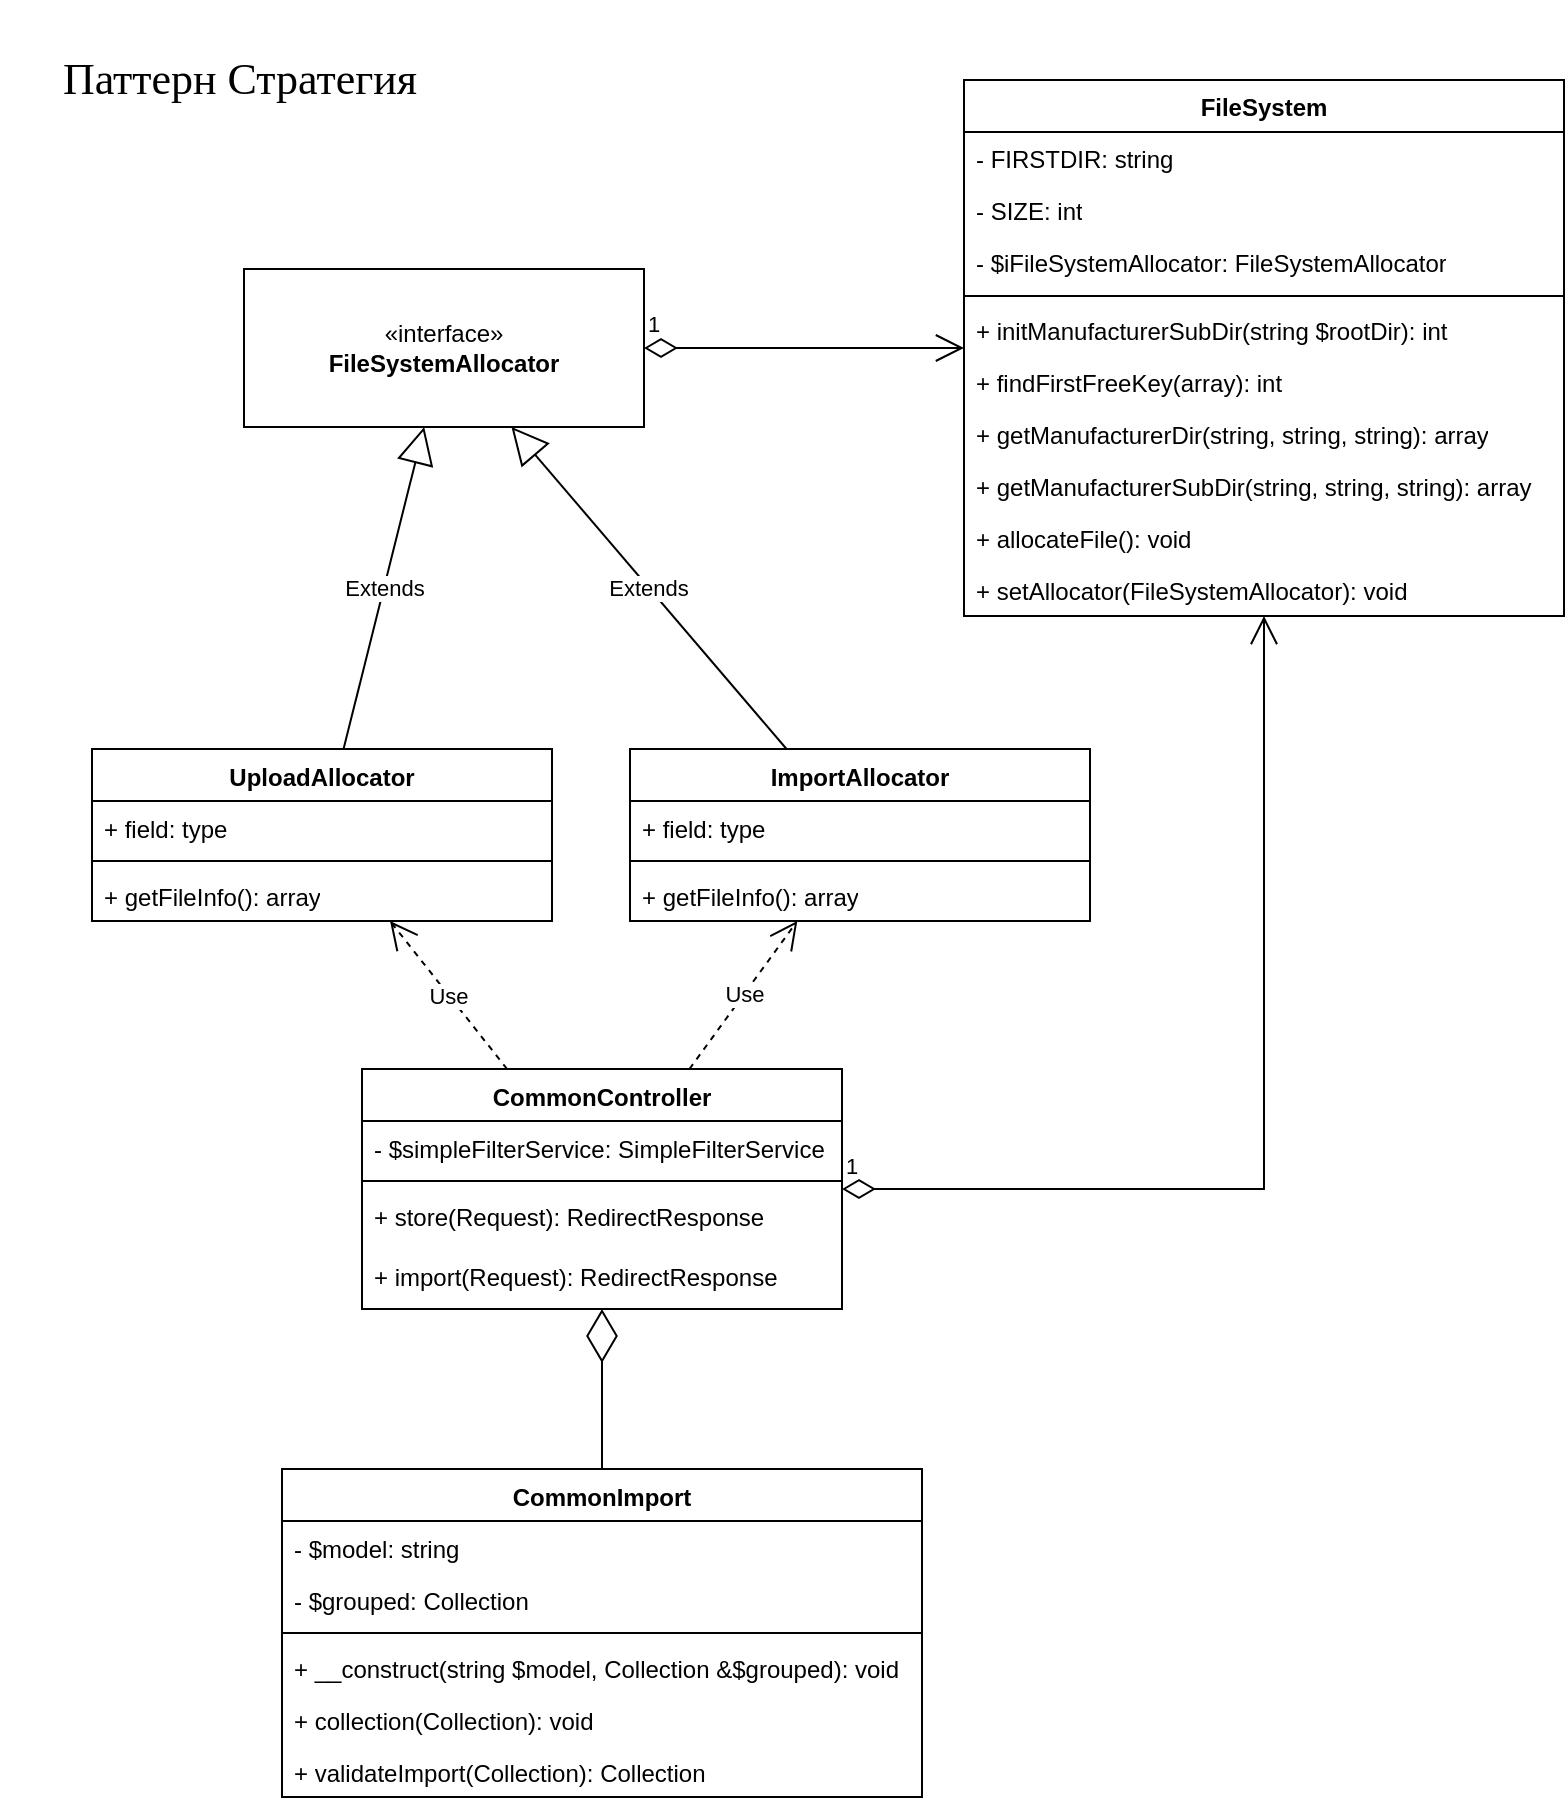 <mxfile version="21.2.8" type="device">
  <diagram id="C5RBs43oDa-KdzZeNtuy" name="Page-1">
    <mxGraphModel dx="1509" dy="888" grid="1" gridSize="10" guides="1" tooltips="1" connect="1" arrows="1" fold="1" page="1" pageScale="1" pageWidth="827" pageHeight="1169" math="0" shadow="0">
      <root>
        <mxCell id="WIyWlLk6GJQsqaUBKTNV-0" />
        <mxCell id="WIyWlLk6GJQsqaUBKTNV-1" parent="WIyWlLk6GJQsqaUBKTNV-0" />
        <mxCell id="LryfqSrHGQm6vB0Ml_Ms-0" value="CommonController" style="swimlane;fontStyle=1;align=center;verticalAlign=top;childLayout=stackLayout;horizontal=1;startSize=26;horizontalStack=0;resizeParent=1;resizeParentMax=0;resizeLast=0;collapsible=1;marginBottom=0;whiteSpace=wrap;html=1;" vertex="1" parent="WIyWlLk6GJQsqaUBKTNV-1">
          <mxGeometry x="181" y="534.5" width="240" height="120" as="geometry">
            <mxRectangle x="160" y="120" width="150" height="30" as="alternateBounds" />
          </mxGeometry>
        </mxCell>
        <mxCell id="LryfqSrHGQm6vB0Ml_Ms-1" value="- $simpleFilterService: SimpleFilterService" style="text;strokeColor=none;fillColor=none;align=left;verticalAlign=top;spacingLeft=4;spacingRight=4;overflow=hidden;rotatable=0;points=[[0,0.5],[1,0.5]];portConstraint=eastwest;whiteSpace=wrap;html=1;" vertex="1" parent="LryfqSrHGQm6vB0Ml_Ms-0">
          <mxGeometry y="26" width="240" height="26" as="geometry" />
        </mxCell>
        <mxCell id="LryfqSrHGQm6vB0Ml_Ms-2" value="" style="line;strokeWidth=1;fillColor=none;align=left;verticalAlign=middle;spacingTop=-1;spacingLeft=3;spacingRight=3;rotatable=0;labelPosition=right;points=[];portConstraint=eastwest;strokeColor=inherit;" vertex="1" parent="LryfqSrHGQm6vB0Ml_Ms-0">
          <mxGeometry y="52" width="240" height="8" as="geometry" />
        </mxCell>
        <mxCell id="LryfqSrHGQm6vB0Ml_Ms-5" value="+ store(Request): RedirectResponse" style="text;strokeColor=none;fillColor=none;align=left;verticalAlign=top;spacingLeft=4;spacingRight=4;overflow=hidden;rotatable=0;points=[[0,0.5],[1,0.5]];portConstraint=eastwest;whiteSpace=wrap;html=1;" vertex="1" parent="LryfqSrHGQm6vB0Ml_Ms-0">
          <mxGeometry y="60" width="240" height="30" as="geometry" />
        </mxCell>
        <mxCell id="LryfqSrHGQm6vB0Ml_Ms-3" value="+ import(Request): RedirectResponse" style="text;strokeColor=none;fillColor=none;align=left;verticalAlign=top;spacingLeft=4;spacingRight=4;overflow=hidden;rotatable=0;points=[[0,0.5],[1,0.5]];portConstraint=eastwest;whiteSpace=wrap;html=1;" vertex="1" parent="LryfqSrHGQm6vB0Ml_Ms-0">
          <mxGeometry y="90" width="240" height="30" as="geometry" />
        </mxCell>
        <mxCell id="LryfqSrHGQm6vB0Ml_Ms-6" value="CommonImport" style="swimlane;fontStyle=1;align=center;verticalAlign=top;childLayout=stackLayout;horizontal=1;startSize=26;horizontalStack=0;resizeParent=1;resizeParentMax=0;resizeLast=0;collapsible=1;marginBottom=0;whiteSpace=wrap;html=1;" vertex="1" parent="WIyWlLk6GJQsqaUBKTNV-1">
          <mxGeometry x="141" y="734.5" width="320" height="164" as="geometry">
            <mxRectangle x="620" y="520" width="130" height="30" as="alternateBounds" />
          </mxGeometry>
        </mxCell>
        <mxCell id="LryfqSrHGQm6vB0Ml_Ms-7" value="- $model: string" style="text;strokeColor=none;fillColor=none;align=left;verticalAlign=top;spacingLeft=4;spacingRight=4;overflow=hidden;rotatable=0;points=[[0,0.5],[1,0.5]];portConstraint=eastwest;whiteSpace=wrap;html=1;" vertex="1" parent="LryfqSrHGQm6vB0Ml_Ms-6">
          <mxGeometry y="26" width="320" height="26" as="geometry" />
        </mxCell>
        <mxCell id="LryfqSrHGQm6vB0Ml_Ms-48" value="- $grouped: Collection" style="text;strokeColor=none;fillColor=none;align=left;verticalAlign=top;spacingLeft=4;spacingRight=4;overflow=hidden;rotatable=0;points=[[0,0.5],[1,0.5]];portConstraint=eastwest;whiteSpace=wrap;html=1;" vertex="1" parent="LryfqSrHGQm6vB0Ml_Ms-6">
          <mxGeometry y="52" width="320" height="26" as="geometry" />
        </mxCell>
        <mxCell id="LryfqSrHGQm6vB0Ml_Ms-8" value="" style="line;strokeWidth=1;fillColor=none;align=left;verticalAlign=middle;spacingTop=-1;spacingLeft=3;spacingRight=3;rotatable=0;labelPosition=right;points=[];portConstraint=eastwest;strokeColor=inherit;" vertex="1" parent="LryfqSrHGQm6vB0Ml_Ms-6">
          <mxGeometry y="78" width="320" height="8" as="geometry" />
        </mxCell>
        <mxCell id="LryfqSrHGQm6vB0Ml_Ms-49" value="+ __construct(string $model, Collection &amp;amp;$grouped): void" style="text;strokeColor=none;fillColor=none;align=left;verticalAlign=top;spacingLeft=4;spacingRight=4;overflow=hidden;rotatable=0;points=[[0,0.5],[1,0.5]];portConstraint=eastwest;whiteSpace=wrap;html=1;" vertex="1" parent="LryfqSrHGQm6vB0Ml_Ms-6">
          <mxGeometry y="86" width="320" height="26" as="geometry" />
        </mxCell>
        <mxCell id="LryfqSrHGQm6vB0Ml_Ms-9" value="+ collection(Collection): void" style="text;strokeColor=none;fillColor=none;align=left;verticalAlign=top;spacingLeft=4;spacingRight=4;overflow=hidden;rotatable=0;points=[[0,0.5],[1,0.5]];portConstraint=eastwest;whiteSpace=wrap;html=1;" vertex="1" parent="LryfqSrHGQm6vB0Ml_Ms-6">
          <mxGeometry y="112" width="320" height="26" as="geometry" />
        </mxCell>
        <mxCell id="LryfqSrHGQm6vB0Ml_Ms-10" value="+ validateImport(Collection): Collection" style="text;strokeColor=none;fillColor=none;align=left;verticalAlign=top;spacingLeft=4;spacingRight=4;overflow=hidden;rotatable=0;points=[[0,0.5],[1,0.5]];portConstraint=eastwest;whiteSpace=wrap;html=1;" vertex="1" parent="LryfqSrHGQm6vB0Ml_Ms-6">
          <mxGeometry y="138" width="320" height="26" as="geometry" />
        </mxCell>
        <mxCell id="LryfqSrHGQm6vB0Ml_Ms-13" value="" style="endArrow=diamondThin;endFill=0;endSize=24;html=1;rounded=0;exitX=0.5;exitY=0;exitDx=0;exitDy=0;entryX=0.5;entryY=1;entryDx=0;entryDy=0;" edge="1" parent="WIyWlLk6GJQsqaUBKTNV-1" source="LryfqSrHGQm6vB0Ml_Ms-6" target="LryfqSrHGQm6vB0Ml_Ms-0">
          <mxGeometry width="160" relative="1" as="geometry">
            <mxPoint x="676" y="804.5" as="sourcePoint" />
            <mxPoint x="1166" y="874.5" as="targetPoint" />
          </mxGeometry>
        </mxCell>
        <mxCell id="LryfqSrHGQm6vB0Ml_Ms-15" value="UploadAllocator" style="swimlane;fontStyle=1;align=center;verticalAlign=top;childLayout=stackLayout;horizontal=1;startSize=26;horizontalStack=0;resizeParent=1;resizeParentMax=0;resizeLast=0;collapsible=1;marginBottom=0;whiteSpace=wrap;html=1;" vertex="1" parent="WIyWlLk6GJQsqaUBKTNV-1">
          <mxGeometry x="46" y="374.5" width="230" height="86" as="geometry">
            <mxRectangle x="620" y="520" width="130" height="30" as="alternateBounds" />
          </mxGeometry>
        </mxCell>
        <mxCell id="LryfqSrHGQm6vB0Ml_Ms-16" value="+ field: type" style="text;strokeColor=none;fillColor=none;align=left;verticalAlign=top;spacingLeft=4;spacingRight=4;overflow=hidden;rotatable=0;points=[[0,0.5],[1,0.5]];portConstraint=eastwest;whiteSpace=wrap;html=1;" vertex="1" parent="LryfqSrHGQm6vB0Ml_Ms-15">
          <mxGeometry y="26" width="230" height="26" as="geometry" />
        </mxCell>
        <mxCell id="LryfqSrHGQm6vB0Ml_Ms-17" value="" style="line;strokeWidth=1;fillColor=none;align=left;verticalAlign=middle;spacingTop=-1;spacingLeft=3;spacingRight=3;rotatable=0;labelPosition=right;points=[];portConstraint=eastwest;strokeColor=inherit;" vertex="1" parent="LryfqSrHGQm6vB0Ml_Ms-15">
          <mxGeometry y="52" width="230" height="8" as="geometry" />
        </mxCell>
        <mxCell id="LryfqSrHGQm6vB0Ml_Ms-18" value="+ getFileInfo(): array" style="text;strokeColor=none;fillColor=none;align=left;verticalAlign=top;spacingLeft=4;spacingRight=4;overflow=hidden;rotatable=0;points=[[0,0.5],[1,0.5]];portConstraint=eastwest;whiteSpace=wrap;html=1;" vertex="1" parent="LryfqSrHGQm6vB0Ml_Ms-15">
          <mxGeometry y="60" width="230" height="26" as="geometry" />
        </mxCell>
        <mxCell id="LryfqSrHGQm6vB0Ml_Ms-20" value="FileSystem" style="swimlane;fontStyle=1;align=center;verticalAlign=top;childLayout=stackLayout;horizontal=1;startSize=26;horizontalStack=0;resizeParent=1;resizeParentMax=0;resizeLast=0;collapsible=1;marginBottom=0;whiteSpace=wrap;html=1;" vertex="1" parent="WIyWlLk6GJQsqaUBKTNV-1">
          <mxGeometry x="482" y="40" width="300" height="268" as="geometry">
            <mxRectangle x="620" y="520" width="130" height="30" as="alternateBounds" />
          </mxGeometry>
        </mxCell>
        <mxCell id="LryfqSrHGQm6vB0Ml_Ms-21" value="- FIRSTDIR: string" style="text;strokeColor=none;fillColor=none;align=left;verticalAlign=top;spacingLeft=4;spacingRight=4;overflow=hidden;rotatable=0;points=[[0,0.5],[1,0.5]];portConstraint=eastwest;whiteSpace=wrap;html=1;" vertex="1" parent="LryfqSrHGQm6vB0Ml_Ms-20">
          <mxGeometry y="26" width="300" height="26" as="geometry" />
        </mxCell>
        <mxCell id="LryfqSrHGQm6vB0Ml_Ms-25" value="- SIZE: int" style="text;strokeColor=none;fillColor=none;align=left;verticalAlign=top;spacingLeft=4;spacingRight=4;overflow=hidden;rotatable=0;points=[[0,0.5],[1,0.5]];portConstraint=eastwest;whiteSpace=wrap;html=1;" vertex="1" parent="LryfqSrHGQm6vB0Ml_Ms-20">
          <mxGeometry y="52" width="300" height="26" as="geometry" />
        </mxCell>
        <mxCell id="LryfqSrHGQm6vB0Ml_Ms-39" value="- $iFileSystemAllocator:&amp;nbsp;FileSystemAllocator" style="text;strokeColor=none;fillColor=none;align=left;verticalAlign=top;spacingLeft=4;spacingRight=4;overflow=hidden;rotatable=0;points=[[0,0.5],[1,0.5]];portConstraint=eastwest;whiteSpace=wrap;html=1;" vertex="1" parent="LryfqSrHGQm6vB0Ml_Ms-20">
          <mxGeometry y="78" width="300" height="26" as="geometry" />
        </mxCell>
        <mxCell id="LryfqSrHGQm6vB0Ml_Ms-22" value="" style="line;strokeWidth=1;fillColor=none;align=left;verticalAlign=middle;spacingTop=-1;spacingLeft=3;spacingRight=3;rotatable=0;labelPosition=right;points=[];portConstraint=eastwest;strokeColor=inherit;" vertex="1" parent="LryfqSrHGQm6vB0Ml_Ms-20">
          <mxGeometry y="104" width="300" height="8" as="geometry" />
        </mxCell>
        <mxCell id="LryfqSrHGQm6vB0Ml_Ms-23" value="+ initManufacturerSubDir(string $rootDir): int" style="text;strokeColor=none;fillColor=none;align=left;verticalAlign=top;spacingLeft=4;spacingRight=4;overflow=hidden;rotatable=0;points=[[0,0.5],[1,0.5]];portConstraint=eastwest;whiteSpace=wrap;html=1;" vertex="1" parent="LryfqSrHGQm6vB0Ml_Ms-20">
          <mxGeometry y="112" width="300" height="26" as="geometry" />
        </mxCell>
        <mxCell id="LryfqSrHGQm6vB0Ml_Ms-24" value="+ findFirstFreeKey(array): int" style="text;strokeColor=none;fillColor=none;align=left;verticalAlign=top;spacingLeft=4;spacingRight=4;overflow=hidden;rotatable=0;points=[[0,0.5],[1,0.5]];portConstraint=eastwest;whiteSpace=wrap;html=1;" vertex="1" parent="LryfqSrHGQm6vB0Ml_Ms-20">
          <mxGeometry y="138" width="300" height="26" as="geometry" />
        </mxCell>
        <mxCell id="LryfqSrHGQm6vB0Ml_Ms-27" value="+ getManufacturerDir(string, string, string): array" style="text;strokeColor=none;fillColor=none;align=left;verticalAlign=top;spacingLeft=4;spacingRight=4;overflow=hidden;rotatable=0;points=[[0,0.5],[1,0.5]];portConstraint=eastwest;whiteSpace=wrap;html=1;" vertex="1" parent="LryfqSrHGQm6vB0Ml_Ms-20">
          <mxGeometry y="164" width="300" height="26" as="geometry" />
        </mxCell>
        <mxCell id="LryfqSrHGQm6vB0Ml_Ms-28" value="+ getManufacturerSubDir(string, string, string): array" style="text;strokeColor=none;fillColor=none;align=left;verticalAlign=top;spacingLeft=4;spacingRight=4;overflow=hidden;rotatable=0;points=[[0,0.5],[1,0.5]];portConstraint=eastwest;whiteSpace=wrap;html=1;" vertex="1" parent="LryfqSrHGQm6vB0Ml_Ms-20">
          <mxGeometry y="190" width="300" height="26" as="geometry" />
        </mxCell>
        <mxCell id="LryfqSrHGQm6vB0Ml_Ms-40" value="+ allocateFile(): void" style="text;strokeColor=none;fillColor=none;align=left;verticalAlign=top;spacingLeft=4;spacingRight=4;overflow=hidden;rotatable=0;points=[[0,0.5],[1,0.5]];portConstraint=eastwest;whiteSpace=wrap;html=1;" vertex="1" parent="LryfqSrHGQm6vB0Ml_Ms-20">
          <mxGeometry y="216" width="300" height="26" as="geometry" />
        </mxCell>
        <mxCell id="LryfqSrHGQm6vB0Ml_Ms-42" value="+ setAllocator(FileSystemAllocator): void" style="text;strokeColor=none;fillColor=none;align=left;verticalAlign=top;spacingLeft=4;spacingRight=4;overflow=hidden;rotatable=0;points=[[0,0.5],[1,0.5]];portConstraint=eastwest;whiteSpace=wrap;html=1;" vertex="1" parent="LryfqSrHGQm6vB0Ml_Ms-20">
          <mxGeometry y="242" width="300" height="26" as="geometry" />
        </mxCell>
        <mxCell id="LryfqSrHGQm6vB0Ml_Ms-29" value="ImportAllocator" style="swimlane;fontStyle=1;align=center;verticalAlign=top;childLayout=stackLayout;horizontal=1;startSize=26;horizontalStack=0;resizeParent=1;resizeParentMax=0;resizeLast=0;collapsible=1;marginBottom=0;whiteSpace=wrap;html=1;" vertex="1" parent="WIyWlLk6GJQsqaUBKTNV-1">
          <mxGeometry x="315" y="374.5" width="230" height="86" as="geometry">
            <mxRectangle x="620" y="520" width="130" height="30" as="alternateBounds" />
          </mxGeometry>
        </mxCell>
        <mxCell id="LryfqSrHGQm6vB0Ml_Ms-30" value="+ field: type" style="text;strokeColor=none;fillColor=none;align=left;verticalAlign=top;spacingLeft=4;spacingRight=4;overflow=hidden;rotatable=0;points=[[0,0.5],[1,0.5]];portConstraint=eastwest;whiteSpace=wrap;html=1;" vertex="1" parent="LryfqSrHGQm6vB0Ml_Ms-29">
          <mxGeometry y="26" width="230" height="26" as="geometry" />
        </mxCell>
        <mxCell id="LryfqSrHGQm6vB0Ml_Ms-31" value="" style="line;strokeWidth=1;fillColor=none;align=left;verticalAlign=middle;spacingTop=-1;spacingLeft=3;spacingRight=3;rotatable=0;labelPosition=right;points=[];portConstraint=eastwest;strokeColor=inherit;" vertex="1" parent="LryfqSrHGQm6vB0Ml_Ms-29">
          <mxGeometry y="52" width="230" height="8" as="geometry" />
        </mxCell>
        <mxCell id="LryfqSrHGQm6vB0Ml_Ms-32" value="+ getFileInfo(): array" style="text;strokeColor=none;fillColor=none;align=left;verticalAlign=top;spacingLeft=4;spacingRight=4;overflow=hidden;rotatable=0;points=[[0,0.5],[1,0.5]];portConstraint=eastwest;whiteSpace=wrap;html=1;" vertex="1" parent="LryfqSrHGQm6vB0Ml_Ms-29">
          <mxGeometry y="60" width="230" height="26" as="geometry" />
        </mxCell>
        <mxCell id="LryfqSrHGQm6vB0Ml_Ms-34" value="Паттерн Стратегия" style="text;html=1;strokeColor=none;fillColor=none;align=center;verticalAlign=middle;whiteSpace=wrap;rounded=0;fontSize=22;fontFamily=Verdana;" vertex="1" parent="WIyWlLk6GJQsqaUBKTNV-1">
          <mxGeometry width="240" height="80" as="geometry" />
        </mxCell>
        <mxCell id="LryfqSrHGQm6vB0Ml_Ms-35" value="«interface»&lt;br&gt;&lt;b&gt;FileSystemAllocator&lt;/b&gt;" style="html=1;whiteSpace=wrap;" vertex="1" parent="WIyWlLk6GJQsqaUBKTNV-1">
          <mxGeometry x="122" y="134.5" width="200" height="79" as="geometry" />
        </mxCell>
        <mxCell id="LryfqSrHGQm6vB0Ml_Ms-37" value="Extends" style="endArrow=block;endSize=16;endFill=0;html=1;rounded=0;" edge="1" parent="WIyWlLk6GJQsqaUBKTNV-1" source="LryfqSrHGQm6vB0Ml_Ms-15" target="LryfqSrHGQm6vB0Ml_Ms-35">
          <mxGeometry width="160" relative="1" as="geometry">
            <mxPoint x="516" y="314.5" as="sourcePoint" />
            <mxPoint x="676" y="314.5" as="targetPoint" />
          </mxGeometry>
        </mxCell>
        <mxCell id="LryfqSrHGQm6vB0Ml_Ms-38" value="Extends" style="endArrow=block;endSize=16;endFill=0;html=1;rounded=0;" edge="1" parent="WIyWlLk6GJQsqaUBKTNV-1" source="LryfqSrHGQm6vB0Ml_Ms-29" target="LryfqSrHGQm6vB0Ml_Ms-35">
          <mxGeometry width="160" relative="1" as="geometry">
            <mxPoint x="516" y="314.5" as="sourcePoint" />
            <mxPoint x="676" y="314.5" as="targetPoint" />
          </mxGeometry>
        </mxCell>
        <mxCell id="LryfqSrHGQm6vB0Ml_Ms-41" value="1" style="endArrow=open;html=1;endSize=12;startArrow=diamondThin;startSize=14;startFill=0;edgeStyle=orthogonalEdgeStyle;align=left;verticalAlign=bottom;rounded=0;" edge="1" parent="WIyWlLk6GJQsqaUBKTNV-1" source="LryfqSrHGQm6vB0Ml_Ms-35" target="LryfqSrHGQm6vB0Ml_Ms-20">
          <mxGeometry x="-1" y="3" relative="1" as="geometry">
            <mxPoint x="270" y="154.5" as="sourcePoint" />
            <mxPoint x="430" y="154.5" as="targetPoint" />
          </mxGeometry>
        </mxCell>
        <mxCell id="LryfqSrHGQm6vB0Ml_Ms-43" value="Use" style="endArrow=open;endSize=12;dashed=1;html=1;rounded=0;" edge="1" parent="WIyWlLk6GJQsqaUBKTNV-1" source="LryfqSrHGQm6vB0Ml_Ms-0" target="LryfqSrHGQm6vB0Ml_Ms-15">
          <mxGeometry width="160" relative="1" as="geometry">
            <mxPoint x="72" y="574.5" as="sourcePoint" />
            <mxPoint x="232" y="574.5" as="targetPoint" />
          </mxGeometry>
        </mxCell>
        <mxCell id="LryfqSrHGQm6vB0Ml_Ms-45" value="Use" style="endArrow=open;endSize=12;dashed=1;html=1;rounded=0;" edge="1" parent="WIyWlLk6GJQsqaUBKTNV-1" source="LryfqSrHGQm6vB0Ml_Ms-0" target="LryfqSrHGQm6vB0Ml_Ms-29">
          <mxGeometry width="160" relative="1" as="geometry">
            <mxPoint x="252" y="504.5" as="sourcePoint" />
            <mxPoint x="412" y="504.5" as="targetPoint" />
          </mxGeometry>
        </mxCell>
        <mxCell id="LryfqSrHGQm6vB0Ml_Ms-47" value="1" style="endArrow=open;html=1;endSize=12;startArrow=diamondThin;startSize=14;startFill=0;edgeStyle=orthogonalEdgeStyle;align=left;verticalAlign=bottom;rounded=0;" edge="1" parent="WIyWlLk6GJQsqaUBKTNV-1" source="LryfqSrHGQm6vB0Ml_Ms-0" target="LryfqSrHGQm6vB0Ml_Ms-20">
          <mxGeometry x="-1" y="3" relative="1" as="geometry">
            <mxPoint x="572" y="734.5" as="sourcePoint" />
            <mxPoint x="732" y="734.5" as="targetPoint" />
          </mxGeometry>
        </mxCell>
      </root>
    </mxGraphModel>
  </diagram>
</mxfile>
